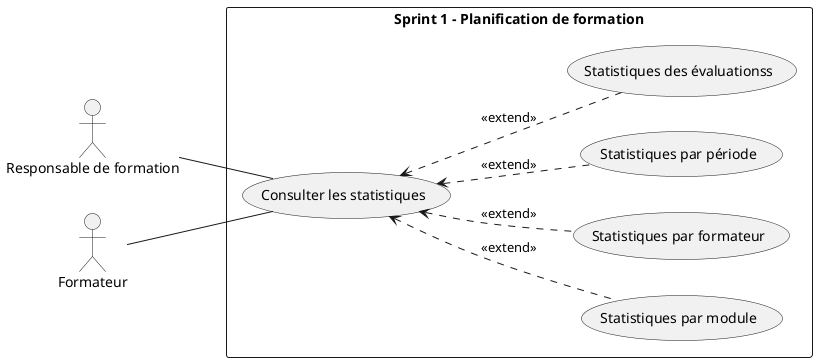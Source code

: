 @startuml
left to right direction

actor "Responsable de formation" as RF
actor Formateur

rectangle "Sprint 1 - Planification de formation" {
    usecase "Consulter les statistiques" as UC1
    usecase "Statistiques par module" as UC2
    usecase "Statistiques par formateur" as UC3
    usecase "Statistiques par période" as UC4
    usecase "Statistiques des évaluationss" as UC5


    UC1 <.. UC2 : <<extend>>
    UC1 <.. UC3 : <<extend>>
    UC1 <.. UC4 : <<extend>>
    UC1 <.. UC5 : <<extend>>
}

RF -- UC1
Formateur -- UC1


@enduml
